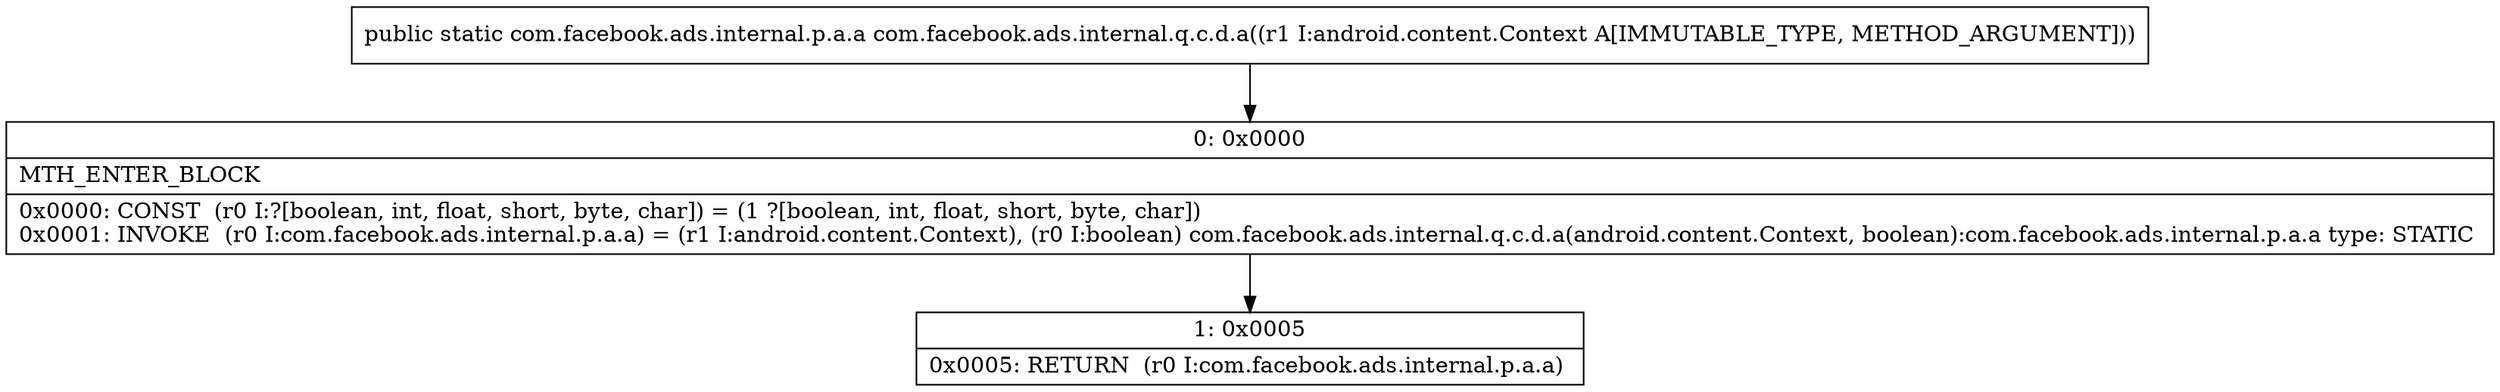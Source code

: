digraph "CFG forcom.facebook.ads.internal.q.c.d.a(Landroid\/content\/Context;)Lcom\/facebook\/ads\/internal\/p\/a\/a;" {
Node_0 [shape=record,label="{0\:\ 0x0000|MTH_ENTER_BLOCK\l|0x0000: CONST  (r0 I:?[boolean, int, float, short, byte, char]) = (1 ?[boolean, int, float, short, byte, char]) \l0x0001: INVOKE  (r0 I:com.facebook.ads.internal.p.a.a) = (r1 I:android.content.Context), (r0 I:boolean) com.facebook.ads.internal.q.c.d.a(android.content.Context, boolean):com.facebook.ads.internal.p.a.a type: STATIC \l}"];
Node_1 [shape=record,label="{1\:\ 0x0005|0x0005: RETURN  (r0 I:com.facebook.ads.internal.p.a.a) \l}"];
MethodNode[shape=record,label="{public static com.facebook.ads.internal.p.a.a com.facebook.ads.internal.q.c.d.a((r1 I:android.content.Context A[IMMUTABLE_TYPE, METHOD_ARGUMENT])) }"];
MethodNode -> Node_0;
Node_0 -> Node_1;
}

